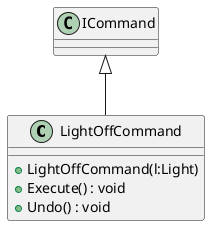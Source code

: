 @startuml
class LightOffCommand {
    + LightOffCommand(l:Light)
    + Execute() : void
    + Undo() : void
}
ICommand <|-- LightOffCommand
@enduml

